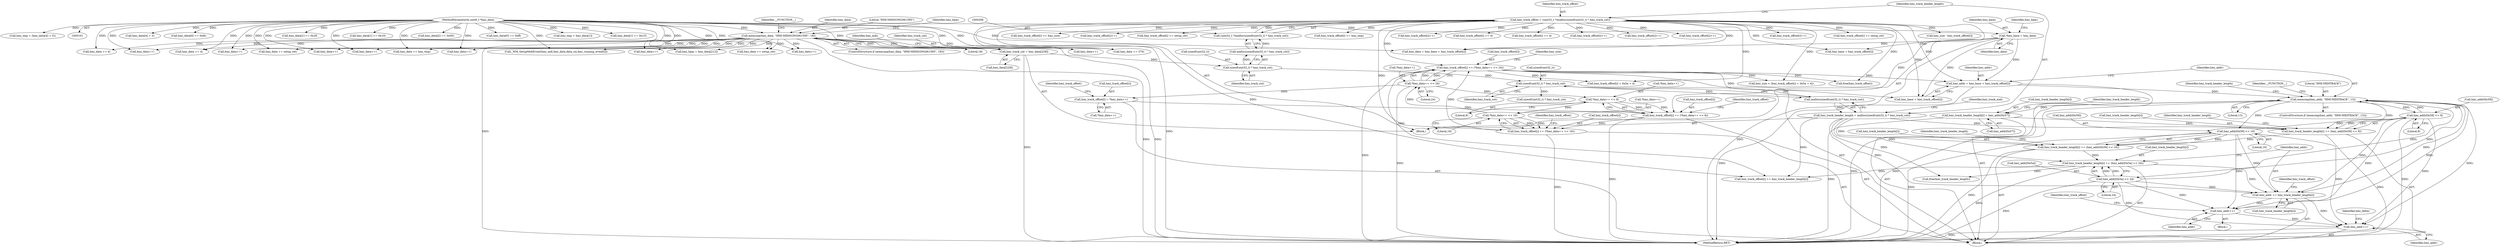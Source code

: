digraph "0_wildmidi_660b513d99bced8783a4a5984ac2f742c74ebbdd@pointer" {
"1000494" [label="(Call,hmi_addr++)"];
"1000441" [label="(Call,hmi_addr[0x59] << 16)"];
"1000409" [label="(Call,memcmp(hmi_addr, \"HMI-MIDITRACK\", 13))"];
"1000401" [label="(Call,hmi_addr = hmi_base + hmi_track_offset[i])"];
"1000110" [label="(Call,*hmi_base = hmi_data)"];
"1000102" [label="(MethodParameterIn,uint8_t *hmi_data)"];
"1000263" [label="(Call,hmi_track_offset = (uint32_t *)malloc(sizeof(uint32_t) * hmi_track_cnt))"];
"1000265" [label="(Call,(uint32_t *)malloc(sizeof(uint32_t) * hmi_track_cnt))"];
"1000267" [label="(Call,malloc(sizeof(uint32_t) * hmi_track_cnt))"];
"1000268" [label="(Call,sizeof(uint32_t) * hmi_track_cnt)"];
"1000217" [label="(Call,hmi_track_cnt = hmi_data[228])"];
"1000196" [label="(Call,memcmp(hmi_data, \"HMI-MIDISONG061595\", 18))"];
"1000374" [label="(Call,hmi_track_offset[i] += (*hmi_data++ << 24))"];
"1000378" [label="(Call,*hmi_data++ << 24)"];
"1000369" [label="(Call,*hmi_data++ << 16)"];
"1000360" [label="(Call,*hmi_data++ << 8)"];
"1000365" [label="(Call,hmi_track_offset[i] += (*hmi_data++ << 16))"];
"1000356" [label="(Call,hmi_track_offset[i] += (*hmi_data++ << 8))"];
"1000349" [label="(Call,hmi_track_offset[i] = *hmi_data++)"];
"1000432" [label="(Call,hmi_addr[0x58] << 8)"];
"1000450" [label="(Call,hmi_addr[0x5a] << 24)"];
"1000455" [label="(Call,hmi_addr += hmi_track_header_length[i])"];
"1000446" [label="(Call,hmi_track_header_length[i] += (hmi_addr[0x5a] << 24))"];
"1000437" [label="(Call,hmi_track_header_length[i] += (hmi_addr[0x59] << 16))"];
"1000272" [label="(Call,hmi_track_header_length = malloc(sizeof(uint32_t) * hmi_track_cnt))"];
"1000274" [label="(Call,malloc(sizeof(uint32_t) * hmi_track_cnt))"];
"1000275" [label="(Call,sizeof(uint32_t) * hmi_track_cnt)"];
"1000428" [label="(Call,hmi_track_header_length[i] += (hmi_addr[0x58] << 8))"];
"1000421" [label="(Call,hmi_track_header_length[i] = hmi_addr[0x57])"];
"1000522" [label="(Call,hmi_addr++)"];
"1000457" [label="(Call,hmi_track_header_length[i])"];
"1000195" [label="(ControlStructure,if (memcmp(hmi_data, \"HMI-MIDISONG061595\", 18)))"];
"1000217" [label="(Call,hmi_track_cnt = hmi_data[228])"];
"1000369" [label="(Call,*hmi_data++ << 16)"];
"1000429" [label="(Call,hmi_track_header_length[i])"];
"1000110" [label="(Call,*hmi_base = hmi_data)"];
"1000834" [label="(Call,hmi_data += 4)"];
"1000794" [label="(Call,hmi_data[4] + 5)"];
"1000373" [label="(Literal,16)"];
"1000422" [label="(Call,hmi_track_header_length[i])"];
"1000218" [label="(Identifier,hmi_track_cnt)"];
"1000779" [label="(Call,hmi_data[0] == 0xfe)"];
"1001231" [label="(Call,hmi_data++)"];
"1000354" [label="(Call,hmi_data++)"];
"1000357" [label="(Call,hmi_track_offset[i])"];
"1000219" [label="(Call,hmi_data[228])"];
"1000374" [label="(Call,hmi_track_offset[i] += (*hmi_data++ << 24))"];
"1000410" [label="(Identifier,hmi_addr)"];
"1001067" [label="(Call,hmi_data++)"];
"1000276" [label="(Call,sizeof(uint32_t))"];
"1000272" [label="(Call,hmi_track_header_length = malloc(sizeof(uint32_t) * hmi_track_cnt))"];
"1000425" [label="(Call,hmi_addr[0x57])"];
"1000386" [label="(Call,hmi_track_offset[i] + 0x5a + 4)"];
"1000384" [label="(Call,hmi_size < (hmi_track_offset[i] + 0x5a + 4))"];
"1000498" [label="(Identifier,hmi_track_offset)"];
"1001108" [label="(Call,hmi_data++)"];
"1000385" [label="(Identifier,hmi_size)"];
"1000273" [label="(Identifier,hmi_track_header_length)"];
"1000350" [label="(Call,hmi_track_offset[i])"];
"1000375" [label="(Call,hmi_track_offset[i])"];
"1000423" [label="(Identifier,hmi_track_header_length)"];
"1000371" [label="(Call,hmi_data++)"];
"1000447" [label="(Call,hmi_track_header_length[i])"];
"1000773" [label="(Call,hmi_size - hmi_track_offset[i])"];
"1000758" [label="(Call,hmi_track_offset[i] >= hmi_size)"];
"1000401" [label="(Call,hmi_addr = hmi_base + hmi_track_offset[i])"];
"1000451" [label="(Call,hmi_addr[0x5a])"];
"1000523" [label="(Identifier,hmi_addr)"];
"1000441" [label="(Call,hmi_addr[0x59] << 16)"];
"1000361" [label="(Call,*hmi_data++)"];
"1000747" [label="(Call,hmi_base + hmi_track_offset[i])"];
"1000496" [label="(Call,hmi_track_offset[i]++)"];
"1000527" [label="(Identifier,hmi_delta)"];
"1000367" [label="(Identifier,hmi_track_offset)"];
"1000432" [label="(Call,hmi_addr[0x58] << 8)"];
"1001020" [label="(Call,hmi_track_offset[i] += setup_ret)"];
"1000433" [label="(Call,hmi_addr[0x58])"];
"1001359" [label="(Call,free(hmi_track_offset))"];
"1000366" [label="(Call,hmi_track_offset[i])"];
"1000353" [label="(Call,*hmi_data++)"];
"1000437" [label="(Call,hmi_track_header_length[i] += (hmi_addr[0x59] << 16))"];
"1000267" [label="(Call,malloc(sizeof(uint32_t) * hmi_track_cnt))"];
"1000348" [label="(Block,)"];
"1000358" [label="(Identifier,hmi_track_offset)"];
"1000104" [label="(Block,)"];
"1000494" [label="(Call,hmi_addr++)"];
"1000462" [label="(Identifier,hmi_track_offset)"];
"1000745" [label="(Call,hmi_data = hmi_base + hmi_track_offset[i])"];
"1000802" [label="(Call,hmi_track_offset[i] += hmi_tmp)"];
"1000382" [label="(Literal,24)"];
"1000881" [label="(Call,hmi_data[1] == 0x2f)"];
"1000199" [label="(Literal,18)"];
"1001381" [label="(MethodReturn,RET)"];
"1000370" [label="(Call,*hmi_data++)"];
"1000786" [label="(Call,hmi_data[1] == 0x10)"];
"1000456" [label="(Identifier,hmi_addr)"];
"1001198" [label="(Call,hmi_track_offset[i]++)"];
"1000863" [label="(Call,_WM_SetupMidiEvent(hmi_mdi,hmi_data,data_siz,hmi_running_event[i]))"];
"1000821" [label="(Call,hmi_track_offset[i] += 4)"];
"1000376" [label="(Identifier,hmi_track_offset)"];
"1000886" [label="(Call,hmi_data[2] == 0x00)"];
"1000102" [label="(MethodParameterIn,uint8_t *hmi_data)"];
"1000415" [label="(Identifier,__FUNCTION__)"];
"1000430" [label="(Identifier,hmi_track_header_length)"];
"1000197" [label="(Identifier,hmi_data)"];
"1000479" [label="(Block,)"];
"1000268" [label="(Call,sizeof(uint32_t) * hmi_track_cnt)"];
"1000379" [label="(Call,*hmi_data++)"];
"1000818" [label="(Call,hmi_data += 4)"];
"1000990" [label="(Call,hmi_tmp = hmi_data[1])"];
"1000812" [label="(Call,hmi_data[1] == 0x15)"];
"1000274" [label="(Call,malloc(sizeof(uint32_t) * hmi_track_cnt))"];
"1000280" [label="(Identifier,hmi_track_end)"];
"1001017" [label="(Call,hmi_data += setup_ret)"];
"1000362" [label="(Call,hmi_data++)"];
"1000402" [label="(Identifier,hmi_addr)"];
"1000837" [label="(Call,hmi_track_offset[i] += 4)"];
"1000446" [label="(Call,hmi_track_header_length[i] += (hmi_addr[0x5a] << 24))"];
"1000518" [label="(Call,hmi_track_offset[i]++)"];
"1000408" [label="(ControlStructure,if (memcmp(hmi_addr, \"HMI-MIDITRACK\", 13)))"];
"1000209" [label="(Call,hmi_bpm = hmi_data[212])"];
"1000265" [label="(Call,(uint32_t *)malloc(sizeof(uint32_t) * hmi_track_cnt))"];
"1000411" [label="(Literal,\"HMI-MIDITRACK\")"];
"1000454" [label="(Literal,24)"];
"1000439" [label="(Identifier,hmi_track_header_length)"];
"1000116" [label="(Identifier,hmi_bpm)"];
"1000875" [label="(Call,hmi_data[0] == 0xff)"];
"1001112" [label="(Call,hmi_track_offset[i]++)"];
"1000436" [label="(Literal,8)"];
"1000356" [label="(Call,hmi_track_offset[i] += (*hmi_data++ << 8))"];
"1000412" [label="(Literal,13)"];
"1000455" [label="(Call,hmi_addr += hmi_track_header_length[i])"];
"1001235" [label="(Call,hmi_track_offset[i]++)"];
"1000198" [label="(Literal,\"HMI-MIDISONG061595\")"];
"1000495" [label="(Identifier,hmi_addr)"];
"1000445" [label="(Literal,16)"];
"1000349" [label="(Call,hmi_track_offset[i] = *hmi_data++)"];
"1000210" [label="(Identifier,hmi_bpm)"];
"1001194" [label="(Call,hmi_data++)"];
"1000421" [label="(Call,hmi_track_header_length[i] = hmi_addr[0x57])"];
"1001071" [label="(Call,hmi_track_offset[i]++)"];
"1000403" [label="(Call,hmi_base + hmi_track_offset[i])"];
"1000282" [label="(Call,sizeof(uint32_t) * hmi_track_cnt)"];
"1000269" [label="(Call,sizeof(uint32_t))"];
"1000448" [label="(Identifier,hmi_track_header_length)"];
"1000438" [label="(Call,hmi_track_header_length[i])"];
"1000450" [label="(Call,hmi_addr[0x5a] << 24)"];
"1000112" [label="(Identifier,hmi_data)"];
"1000380" [label="(Call,hmi_data++)"];
"1000275" [label="(Call,sizeof(uint32_t) * hmi_track_cnt)"];
"1000278" [label="(Identifier,hmi_track_cnt)"];
"1000365" [label="(Call,hmi_track_offset[i] += (*hmi_data++ << 16))"];
"1000196" [label="(Call,memcmp(hmi_data, \"HMI-MIDISONG061595\", 18))"];
"1001155" [label="(Call,hmi_data += setup_ret)"];
"1000409" [label="(Call,memcmp(hmi_addr, \"HMI-MIDITRACK\", 13))"];
"1000271" [label="(Identifier,hmi_track_cnt)"];
"1000364" [label="(Literal,8)"];
"1000360" [label="(Call,*hmi_data++ << 8)"];
"1000522" [label="(Call,hmi_addr++)"];
"1000311" [label="(Call,hmi_data += 370)"];
"1000202" [label="(Identifier,__FUNCTION__)"];
"1001158" [label="(Call,hmi_track_offset[i] += setup_ret)"];
"1000799" [label="(Call,hmi_data += hmi_tmp)"];
"1000792" [label="(Call,hmi_tmp = (hmi_data[4] + 5))"];
"1000378" [label="(Call,*hmi_data++ << 24)"];
"1000442" [label="(Call,hmi_addr[0x59])"];
"1000264" [label="(Identifier,hmi_track_offset)"];
"1000428" [label="(Call,hmi_track_header_length[i] += (hmi_addr[0x58] << 8))"];
"1000460" [label="(Call,hmi_track_offset[i] += hmi_track_header_length[i])"];
"1000263" [label="(Call,hmi_track_offset = (uint32_t *)malloc(sizeof(uint32_t) * hmi_track_cnt))"];
"1001361" [label="(Call,free(hmi_track_header_length))"];
"1000223" [label="(Identifier,hmi_mdi)"];
"1000111" [label="(Identifier,hmi_base)"];
"1000494" -> "1000479"  [label="AST: "];
"1000494" -> "1000495"  [label="CFG: "];
"1000495" -> "1000494"  [label="AST: "];
"1000498" -> "1000494"  [label="CFG: "];
"1000441" -> "1000494"  [label="DDG: "];
"1000432" -> "1000494"  [label="DDG: "];
"1000450" -> "1000494"  [label="DDG: "];
"1000455" -> "1000494"  [label="DDG: "];
"1000409" -> "1000494"  [label="DDG: "];
"1000494" -> "1000522"  [label="DDG: "];
"1000441" -> "1000437"  [label="AST: "];
"1000441" -> "1000445"  [label="CFG: "];
"1000442" -> "1000441"  [label="AST: "];
"1000445" -> "1000441"  [label="AST: "];
"1000437" -> "1000441"  [label="CFG: "];
"1000441" -> "1001381"  [label="DDG: "];
"1000441" -> "1000409"  [label="DDG: "];
"1000441" -> "1000437"  [label="DDG: "];
"1000441" -> "1000437"  [label="DDG: "];
"1000409" -> "1000441"  [label="DDG: "];
"1000441" -> "1000455"  [label="DDG: "];
"1000441" -> "1000522"  [label="DDG: "];
"1000409" -> "1000408"  [label="AST: "];
"1000409" -> "1000412"  [label="CFG: "];
"1000410" -> "1000409"  [label="AST: "];
"1000411" -> "1000409"  [label="AST: "];
"1000412" -> "1000409"  [label="AST: "];
"1000415" -> "1000409"  [label="CFG: "];
"1000423" -> "1000409"  [label="CFG: "];
"1000409" -> "1001381"  [label="DDG: "];
"1000409" -> "1001381"  [label="DDG: "];
"1000401" -> "1000409"  [label="DDG: "];
"1000432" -> "1000409"  [label="DDG: "];
"1000450" -> "1000409"  [label="DDG: "];
"1000409" -> "1000421"  [label="DDG: "];
"1000409" -> "1000432"  [label="DDG: "];
"1000409" -> "1000450"  [label="DDG: "];
"1000409" -> "1000455"  [label="DDG: "];
"1000409" -> "1000522"  [label="DDG: "];
"1000401" -> "1000348"  [label="AST: "];
"1000401" -> "1000403"  [label="CFG: "];
"1000402" -> "1000401"  [label="AST: "];
"1000403" -> "1000401"  [label="AST: "];
"1000410" -> "1000401"  [label="CFG: "];
"1000401" -> "1001381"  [label="DDG: "];
"1000110" -> "1000401"  [label="DDG: "];
"1000263" -> "1000401"  [label="DDG: "];
"1000374" -> "1000401"  [label="DDG: "];
"1000110" -> "1000104"  [label="AST: "];
"1000110" -> "1000112"  [label="CFG: "];
"1000111" -> "1000110"  [label="AST: "];
"1000112" -> "1000110"  [label="AST: "];
"1000116" -> "1000110"  [label="CFG: "];
"1000110" -> "1001381"  [label="DDG: "];
"1000102" -> "1000110"  [label="DDG: "];
"1000110" -> "1000403"  [label="DDG: "];
"1000110" -> "1000745"  [label="DDG: "];
"1000110" -> "1000747"  [label="DDG: "];
"1000102" -> "1000101"  [label="AST: "];
"1000102" -> "1001381"  [label="DDG: "];
"1000102" -> "1000196"  [label="DDG: "];
"1000102" -> "1000209"  [label="DDG: "];
"1000102" -> "1000217"  [label="DDG: "];
"1000102" -> "1000311"  [label="DDG: "];
"1000102" -> "1000354"  [label="DDG: "];
"1000102" -> "1000362"  [label="DDG: "];
"1000102" -> "1000371"  [label="DDG: "];
"1000102" -> "1000380"  [label="DDG: "];
"1000102" -> "1000745"  [label="DDG: "];
"1000102" -> "1000779"  [label="DDG: "];
"1000102" -> "1000786"  [label="DDG: "];
"1000102" -> "1000792"  [label="DDG: "];
"1000102" -> "1000794"  [label="DDG: "];
"1000102" -> "1000799"  [label="DDG: "];
"1000102" -> "1000812"  [label="DDG: "];
"1000102" -> "1000818"  [label="DDG: "];
"1000102" -> "1000834"  [label="DDG: "];
"1000102" -> "1000863"  [label="DDG: "];
"1000102" -> "1000875"  [label="DDG: "];
"1000102" -> "1000881"  [label="DDG: "];
"1000102" -> "1000886"  [label="DDG: "];
"1000102" -> "1000990"  [label="DDG: "];
"1000102" -> "1001017"  [label="DDG: "];
"1000102" -> "1001067"  [label="DDG: "];
"1000102" -> "1001108"  [label="DDG: "];
"1000102" -> "1001155"  [label="DDG: "];
"1000102" -> "1001194"  [label="DDG: "];
"1000102" -> "1001231"  [label="DDG: "];
"1000263" -> "1000104"  [label="AST: "];
"1000263" -> "1000265"  [label="CFG: "];
"1000264" -> "1000263"  [label="AST: "];
"1000265" -> "1000263"  [label="AST: "];
"1000273" -> "1000263"  [label="CFG: "];
"1000263" -> "1001381"  [label="DDG: "];
"1000265" -> "1000263"  [label="DDG: "];
"1000263" -> "1000356"  [label="DDG: "];
"1000263" -> "1000365"  [label="DDG: "];
"1000263" -> "1000374"  [label="DDG: "];
"1000263" -> "1000384"  [label="DDG: "];
"1000263" -> "1000386"  [label="DDG: "];
"1000263" -> "1000403"  [label="DDG: "];
"1000263" -> "1000460"  [label="DDG: "];
"1000263" -> "1000496"  [label="DDG: "];
"1000263" -> "1000518"  [label="DDG: "];
"1000263" -> "1000745"  [label="DDG: "];
"1000263" -> "1000747"  [label="DDG: "];
"1000263" -> "1000758"  [label="DDG: "];
"1000263" -> "1000773"  [label="DDG: "];
"1000263" -> "1000802"  [label="DDG: "];
"1000263" -> "1000821"  [label="DDG: "];
"1000263" -> "1000837"  [label="DDG: "];
"1000263" -> "1001020"  [label="DDG: "];
"1000263" -> "1001071"  [label="DDG: "];
"1000263" -> "1001112"  [label="DDG: "];
"1000263" -> "1001158"  [label="DDG: "];
"1000263" -> "1001198"  [label="DDG: "];
"1000263" -> "1001235"  [label="DDG: "];
"1000263" -> "1001359"  [label="DDG: "];
"1000265" -> "1000267"  [label="CFG: "];
"1000266" -> "1000265"  [label="AST: "];
"1000267" -> "1000265"  [label="AST: "];
"1000267" -> "1000265"  [label="DDG: "];
"1000267" -> "1000268"  [label="CFG: "];
"1000268" -> "1000267"  [label="AST: "];
"1000268" -> "1000267"  [label="DDG: "];
"1000268" -> "1000271"  [label="CFG: "];
"1000269" -> "1000268"  [label="AST: "];
"1000271" -> "1000268"  [label="AST: "];
"1000217" -> "1000268"  [label="DDG: "];
"1000268" -> "1000275"  [label="DDG: "];
"1000217" -> "1000104"  [label="AST: "];
"1000217" -> "1000219"  [label="CFG: "];
"1000218" -> "1000217"  [label="AST: "];
"1000219" -> "1000217"  [label="AST: "];
"1000223" -> "1000217"  [label="CFG: "];
"1000217" -> "1001381"  [label="DDG: "];
"1000196" -> "1000217"  [label="DDG: "];
"1000196" -> "1000195"  [label="AST: "];
"1000196" -> "1000199"  [label="CFG: "];
"1000197" -> "1000196"  [label="AST: "];
"1000198" -> "1000196"  [label="AST: "];
"1000199" -> "1000196"  [label="AST: "];
"1000202" -> "1000196"  [label="CFG: "];
"1000210" -> "1000196"  [label="CFG: "];
"1000196" -> "1001381"  [label="DDG: "];
"1000196" -> "1001381"  [label="DDG: "];
"1000196" -> "1000209"  [label="DDG: "];
"1000196" -> "1000311"  [label="DDG: "];
"1000196" -> "1000354"  [label="DDG: "];
"1000196" -> "1000362"  [label="DDG: "];
"1000196" -> "1000371"  [label="DDG: "];
"1000196" -> "1000380"  [label="DDG: "];
"1000196" -> "1000799"  [label="DDG: "];
"1000196" -> "1000818"  [label="DDG: "];
"1000196" -> "1000834"  [label="DDG: "];
"1000196" -> "1000863"  [label="DDG: "];
"1000196" -> "1001017"  [label="DDG: "];
"1000196" -> "1001067"  [label="DDG: "];
"1000196" -> "1001108"  [label="DDG: "];
"1000196" -> "1001155"  [label="DDG: "];
"1000196" -> "1001194"  [label="DDG: "];
"1000196" -> "1001231"  [label="DDG: "];
"1000374" -> "1000348"  [label="AST: "];
"1000374" -> "1000378"  [label="CFG: "];
"1000375" -> "1000374"  [label="AST: "];
"1000378" -> "1000374"  [label="AST: "];
"1000385" -> "1000374"  [label="CFG: "];
"1000374" -> "1001381"  [label="DDG: "];
"1000378" -> "1000374"  [label="DDG: "];
"1000378" -> "1000374"  [label="DDG: "];
"1000365" -> "1000374"  [label="DDG: "];
"1000374" -> "1000384"  [label="DDG: "];
"1000374" -> "1000386"  [label="DDG: "];
"1000374" -> "1000403"  [label="DDG: "];
"1000374" -> "1000460"  [label="DDG: "];
"1000374" -> "1001359"  [label="DDG: "];
"1000378" -> "1000382"  [label="CFG: "];
"1000379" -> "1000378"  [label="AST: "];
"1000382" -> "1000378"  [label="AST: "];
"1000378" -> "1001381"  [label="DDG: "];
"1000378" -> "1000349"  [label="DDG: "];
"1000378" -> "1000360"  [label="DDG: "];
"1000369" -> "1000378"  [label="DDG: "];
"1000369" -> "1000365"  [label="AST: "];
"1000369" -> "1000373"  [label="CFG: "];
"1000370" -> "1000369"  [label="AST: "];
"1000373" -> "1000369"  [label="AST: "];
"1000365" -> "1000369"  [label="CFG: "];
"1000369" -> "1000365"  [label="DDG: "];
"1000369" -> "1000365"  [label="DDG: "];
"1000360" -> "1000369"  [label="DDG: "];
"1000360" -> "1000356"  [label="AST: "];
"1000360" -> "1000364"  [label="CFG: "];
"1000361" -> "1000360"  [label="AST: "];
"1000364" -> "1000360"  [label="AST: "];
"1000356" -> "1000360"  [label="CFG: "];
"1000360" -> "1000356"  [label="DDG: "];
"1000360" -> "1000356"  [label="DDG: "];
"1000365" -> "1000348"  [label="AST: "];
"1000366" -> "1000365"  [label="AST: "];
"1000376" -> "1000365"  [label="CFG: "];
"1000365" -> "1001381"  [label="DDG: "];
"1000356" -> "1000365"  [label="DDG: "];
"1000356" -> "1000348"  [label="AST: "];
"1000357" -> "1000356"  [label="AST: "];
"1000367" -> "1000356"  [label="CFG: "];
"1000356" -> "1001381"  [label="DDG: "];
"1000349" -> "1000356"  [label="DDG: "];
"1000349" -> "1000348"  [label="AST: "];
"1000349" -> "1000353"  [label="CFG: "];
"1000350" -> "1000349"  [label="AST: "];
"1000353" -> "1000349"  [label="AST: "];
"1000358" -> "1000349"  [label="CFG: "];
"1000432" -> "1000428"  [label="AST: "];
"1000432" -> "1000436"  [label="CFG: "];
"1000433" -> "1000432"  [label="AST: "];
"1000436" -> "1000432"  [label="AST: "];
"1000428" -> "1000432"  [label="CFG: "];
"1000432" -> "1001381"  [label="DDG: "];
"1000432" -> "1000428"  [label="DDG: "];
"1000432" -> "1000428"  [label="DDG: "];
"1000432" -> "1000455"  [label="DDG: "];
"1000432" -> "1000522"  [label="DDG: "];
"1000450" -> "1000446"  [label="AST: "];
"1000450" -> "1000454"  [label="CFG: "];
"1000451" -> "1000450"  [label="AST: "];
"1000454" -> "1000450"  [label="AST: "];
"1000446" -> "1000450"  [label="CFG: "];
"1000450" -> "1001381"  [label="DDG: "];
"1000450" -> "1000446"  [label="DDG: "];
"1000450" -> "1000446"  [label="DDG: "];
"1000450" -> "1000455"  [label="DDG: "];
"1000450" -> "1000522"  [label="DDG: "];
"1000455" -> "1000348"  [label="AST: "];
"1000455" -> "1000457"  [label="CFG: "];
"1000456" -> "1000455"  [label="AST: "];
"1000457" -> "1000455"  [label="AST: "];
"1000462" -> "1000455"  [label="CFG: "];
"1000446" -> "1000455"  [label="DDG: "];
"1000272" -> "1000455"  [label="DDG: "];
"1000455" -> "1000522"  [label="DDG: "];
"1000446" -> "1000348"  [label="AST: "];
"1000447" -> "1000446"  [label="AST: "];
"1000456" -> "1000446"  [label="CFG: "];
"1000446" -> "1001381"  [label="DDG: "];
"1000437" -> "1000446"  [label="DDG: "];
"1000272" -> "1000446"  [label="DDG: "];
"1000446" -> "1000460"  [label="DDG: "];
"1000446" -> "1001361"  [label="DDG: "];
"1000437" -> "1000348"  [label="AST: "];
"1000438" -> "1000437"  [label="AST: "];
"1000448" -> "1000437"  [label="CFG: "];
"1000437" -> "1001381"  [label="DDG: "];
"1000272" -> "1000437"  [label="DDG: "];
"1000428" -> "1000437"  [label="DDG: "];
"1000272" -> "1000104"  [label="AST: "];
"1000272" -> "1000274"  [label="CFG: "];
"1000273" -> "1000272"  [label="AST: "];
"1000274" -> "1000272"  [label="AST: "];
"1000280" -> "1000272"  [label="CFG: "];
"1000274" -> "1000272"  [label="DDG: "];
"1000272" -> "1000428"  [label="DDG: "];
"1000272" -> "1000460"  [label="DDG: "];
"1000272" -> "1001361"  [label="DDG: "];
"1000274" -> "1000275"  [label="CFG: "];
"1000275" -> "1000274"  [label="AST: "];
"1000275" -> "1000274"  [label="DDG: "];
"1000275" -> "1000278"  [label="CFG: "];
"1000276" -> "1000275"  [label="AST: "];
"1000278" -> "1000275"  [label="AST: "];
"1000275" -> "1000282"  [label="DDG: "];
"1000428" -> "1000348"  [label="AST: "];
"1000429" -> "1000428"  [label="AST: "];
"1000439" -> "1000428"  [label="CFG: "];
"1000428" -> "1001381"  [label="DDG: "];
"1000421" -> "1000428"  [label="DDG: "];
"1000421" -> "1000348"  [label="AST: "];
"1000421" -> "1000425"  [label="CFG: "];
"1000422" -> "1000421"  [label="AST: "];
"1000425" -> "1000421"  [label="AST: "];
"1000430" -> "1000421"  [label="CFG: "];
"1000421" -> "1001381"  [label="DDG: "];
"1000522" -> "1000348"  [label="AST: "];
"1000522" -> "1000523"  [label="CFG: "];
"1000523" -> "1000522"  [label="AST: "];
"1000527" -> "1000522"  [label="CFG: "];
"1000522" -> "1001381"  [label="DDG: "];
}
